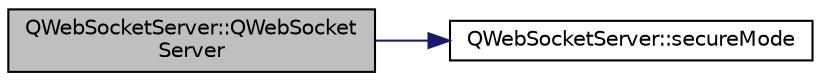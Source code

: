 digraph "QWebSocketServer::QWebSocketServer"
{
  edge [fontname="Helvetica",fontsize="10",labelfontname="Helvetica",labelfontsize="10"];
  node [fontname="Helvetica",fontsize="10",shape=record];
  rankdir="LR";
  Node0 [label="QWebSocketServer::QWebSocket\lServer",height=0.2,width=0.4,color="black", fillcolor="grey75", style="filled", fontcolor="black"];
  Node0 -> Node1 [color="midnightblue",fontsize="10",style="solid",fontname="Helvetica"];
  Node1 [label="QWebSocketServer::secureMode",height=0.2,width=0.4,color="black", fillcolor="white", style="filled",URL="$class_q_web_socket_server.html#a5f5e751ea45b35bd67c9447d0b41aa73"];
}
